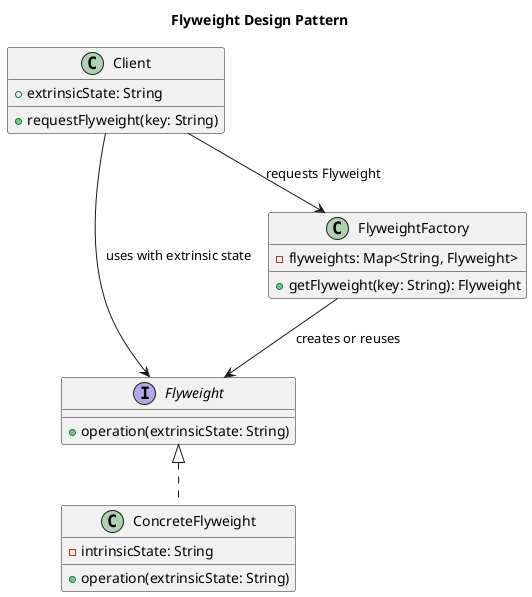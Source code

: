 @startuml
title Flyweight Design Pattern

interface Flyweight {
	+ operation(extrinsicState: String)
}

class ConcreteFlyweight {
	- intrinsicState: String
	+ operation(extrinsicState: String)
}

class FlyweightFactory {
	- flyweights: Map<String, Flyweight>
	+ getFlyweight(key: String): Flyweight
}

class Client {
	+ extrinsicState: String
	+ requestFlyweight(key: String)
}

Flyweight <|.. ConcreteFlyweight
FlyweightFactory --> Flyweight : "creates or reuses"
Client --> FlyweightFactory : "requests Flyweight"
Client --> Flyweight : "uses with extrinsic state"

@enduml
